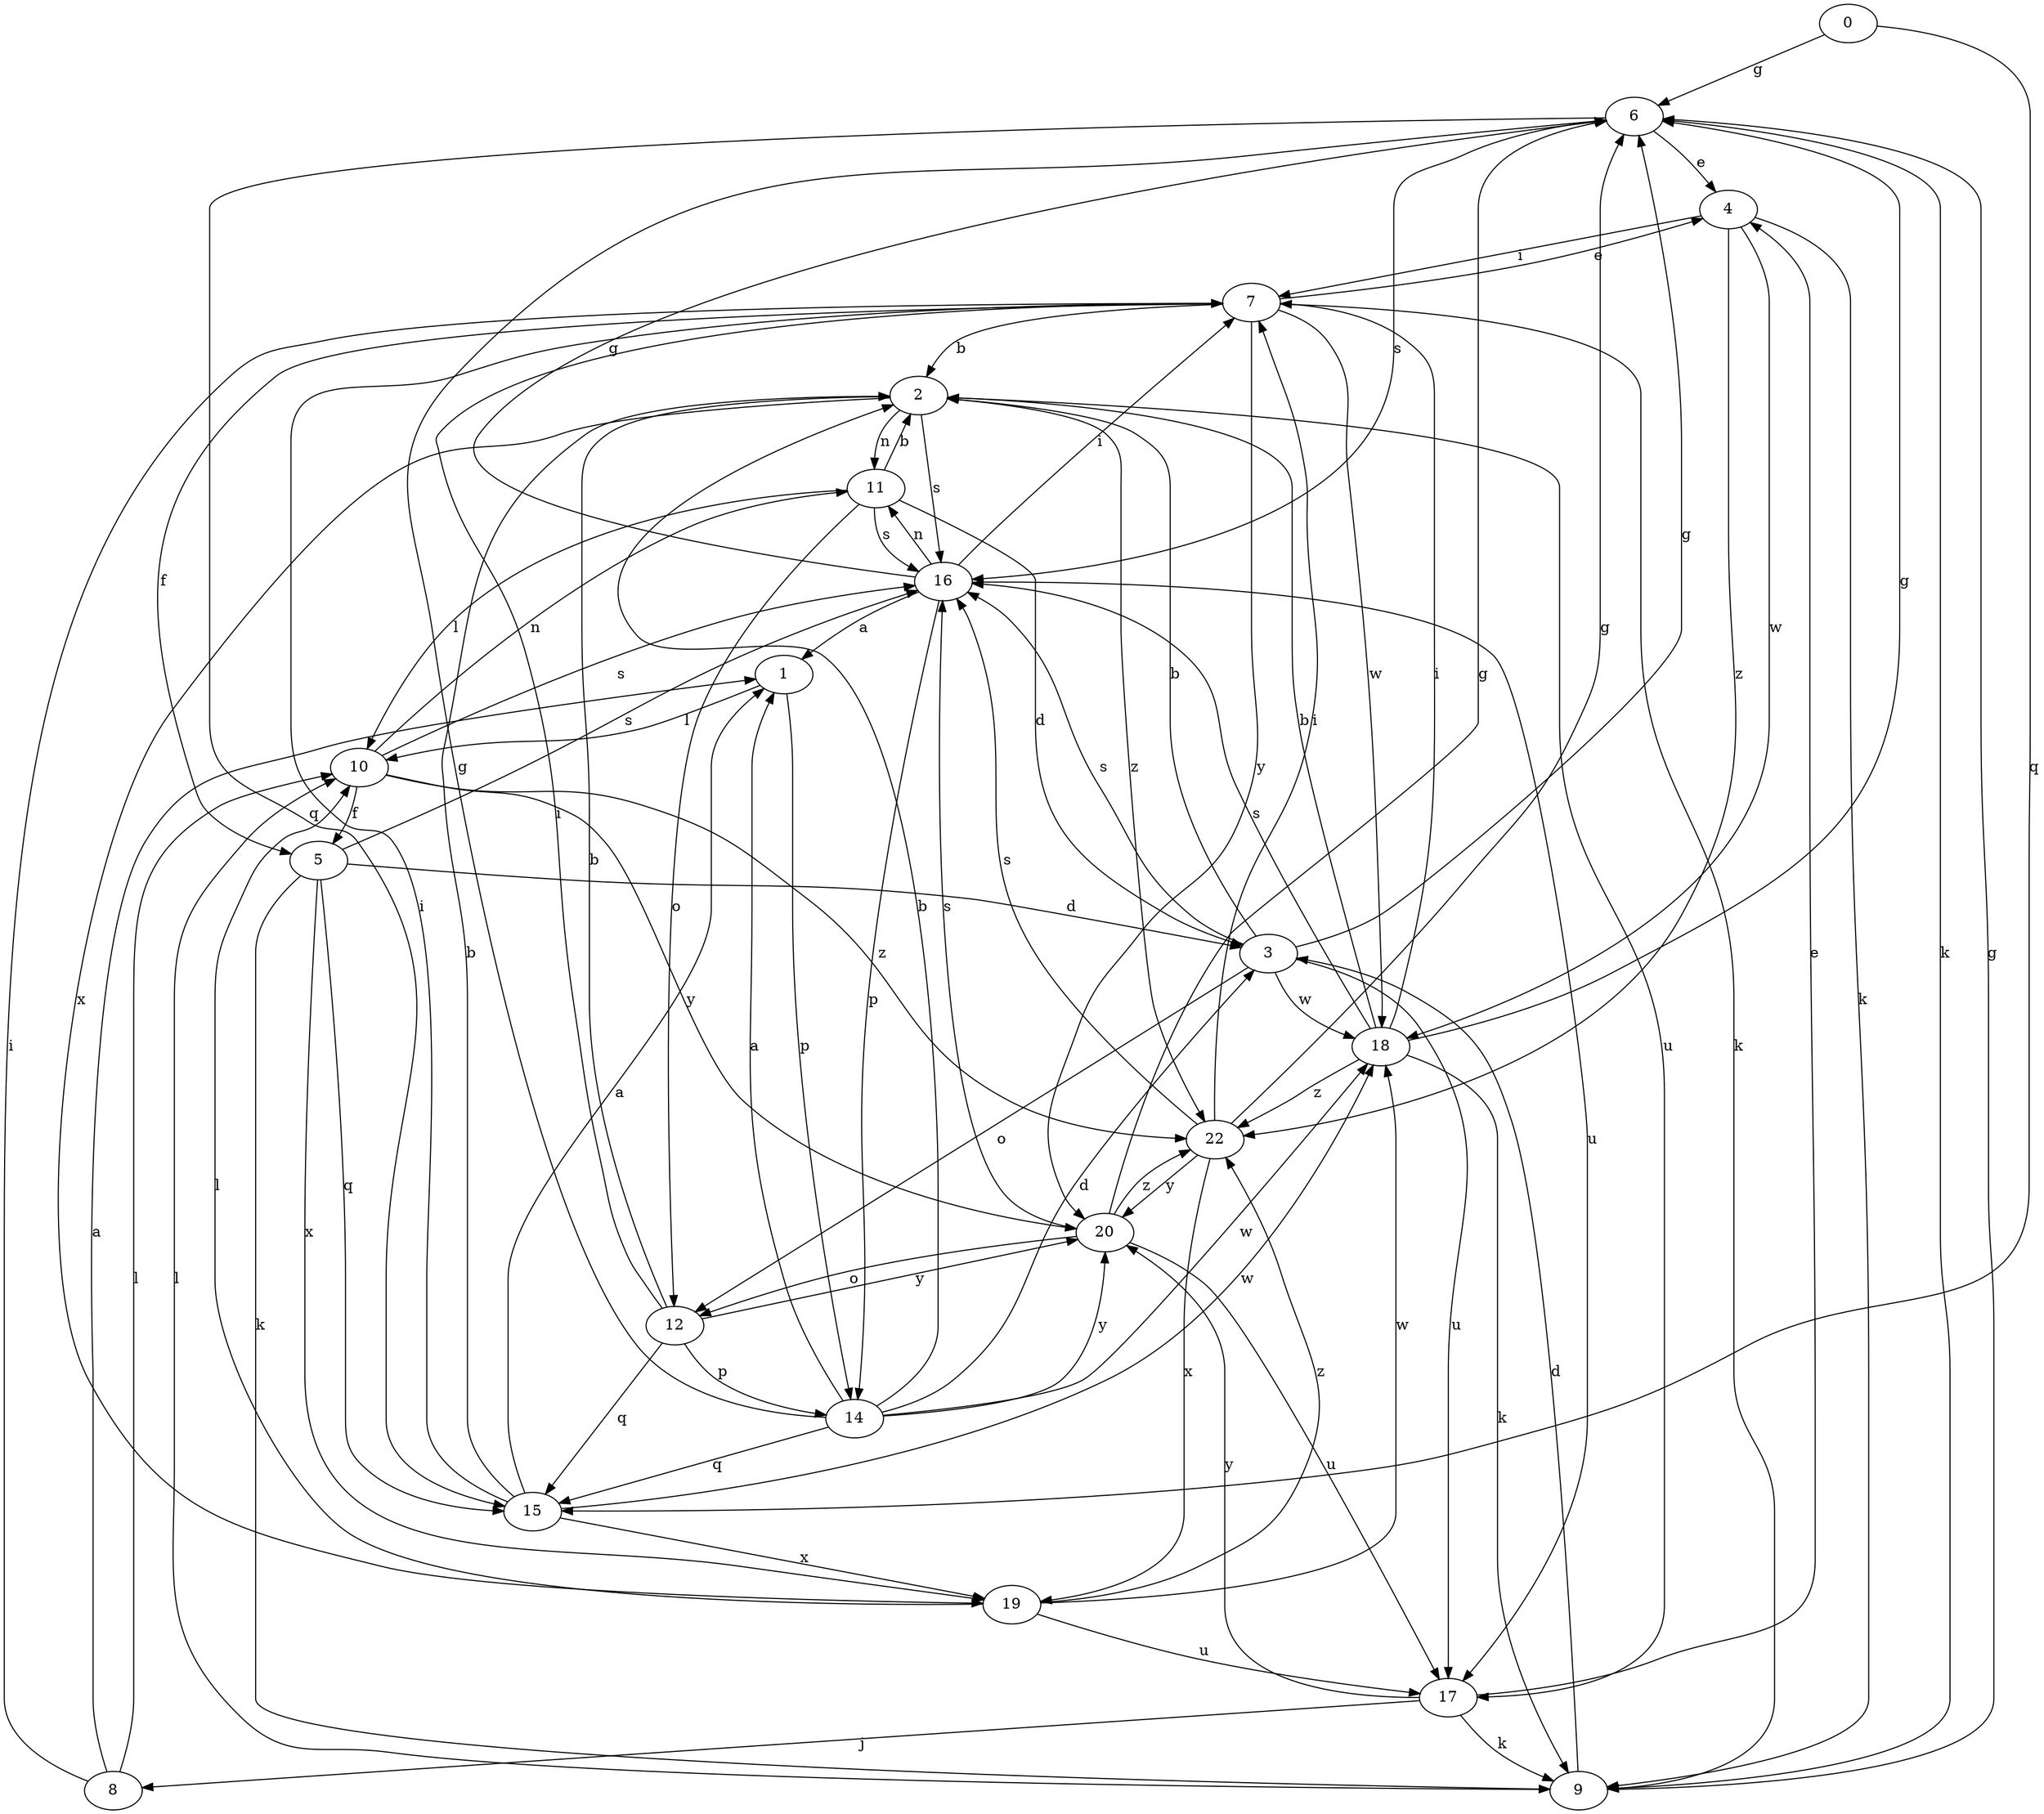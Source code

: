 strict digraph  {
0;
1;
2;
3;
4;
5;
6;
7;
8;
9;
10;
11;
12;
14;
15;
16;
17;
18;
19;
20;
22;
0 -> 6  [label=g];
0 -> 15  [label=q];
1 -> 10  [label=l];
1 -> 14  [label=p];
2 -> 11  [label=n];
2 -> 16  [label=s];
2 -> 17  [label=u];
2 -> 19  [label=x];
2 -> 22  [label=z];
3 -> 2  [label=b];
3 -> 6  [label=g];
3 -> 12  [label=o];
3 -> 16  [label=s];
3 -> 17  [label=u];
3 -> 18  [label=w];
4 -> 7  [label=i];
4 -> 9  [label=k];
4 -> 18  [label=w];
4 -> 22  [label=z];
5 -> 3  [label=d];
5 -> 9  [label=k];
5 -> 15  [label=q];
5 -> 16  [label=s];
5 -> 19  [label=x];
6 -> 4  [label=e];
6 -> 9  [label=k];
6 -> 15  [label=q];
6 -> 16  [label=s];
7 -> 2  [label=b];
7 -> 4  [label=e];
7 -> 5  [label=f];
7 -> 9  [label=k];
7 -> 18  [label=w];
7 -> 20  [label=y];
8 -> 1  [label=a];
8 -> 7  [label=i];
8 -> 10  [label=l];
9 -> 3  [label=d];
9 -> 6  [label=g];
9 -> 10  [label=l];
10 -> 5  [label=f];
10 -> 11  [label=n];
10 -> 16  [label=s];
10 -> 20  [label=y];
10 -> 22  [label=z];
11 -> 2  [label=b];
11 -> 3  [label=d];
11 -> 10  [label=l];
11 -> 12  [label=o];
11 -> 16  [label=s];
12 -> 2  [label=b];
12 -> 7  [label=i];
12 -> 14  [label=p];
12 -> 15  [label=q];
12 -> 20  [label=y];
14 -> 1  [label=a];
14 -> 2  [label=b];
14 -> 3  [label=d];
14 -> 6  [label=g];
14 -> 15  [label=q];
14 -> 18  [label=w];
14 -> 20  [label=y];
15 -> 1  [label=a];
15 -> 2  [label=b];
15 -> 7  [label=i];
15 -> 18  [label=w];
15 -> 19  [label=x];
16 -> 1  [label=a];
16 -> 6  [label=g];
16 -> 7  [label=i];
16 -> 11  [label=n];
16 -> 14  [label=p];
16 -> 17  [label=u];
17 -> 4  [label=e];
17 -> 8  [label=j];
17 -> 9  [label=k];
17 -> 20  [label=y];
18 -> 2  [label=b];
18 -> 6  [label=g];
18 -> 7  [label=i];
18 -> 9  [label=k];
18 -> 16  [label=s];
18 -> 22  [label=z];
19 -> 10  [label=l];
19 -> 17  [label=u];
19 -> 18  [label=w];
19 -> 22  [label=z];
20 -> 6  [label=g];
20 -> 12  [label=o];
20 -> 16  [label=s];
20 -> 17  [label=u];
20 -> 22  [label=z];
22 -> 6  [label=g];
22 -> 7  [label=i];
22 -> 16  [label=s];
22 -> 19  [label=x];
22 -> 20  [label=y];
}
